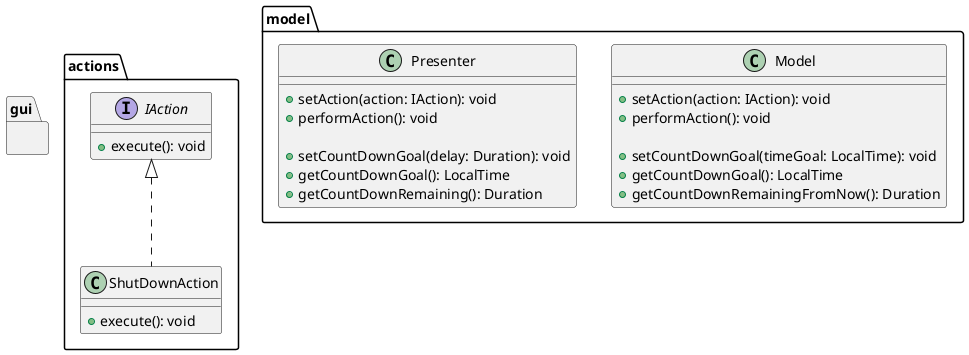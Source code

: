 ﻿@startuml

package actions {
    interface IAction {
        + execute(): void
    }

    class ShutDownAction implements IAction {
        + execute(): void
    }
}


package model {
    class Model {
        + setAction(action: IAction): void
        + performAction(): void

        + setCountDownGoal(timeGoal: LocalTime): void
        + getCountDownGoal(): LocalTime
        + getCountDownRemainingFromNow(): Duration
    }

    class Presenter {
        + setAction(action: IAction): void
        + performAction(): void

        + setCountDownGoal(delay: Duration): void
        + getCountDownGoal(): LocalTime
        + getCountDownRemaining(): Duration
    }
}

package gui {

}



@enduml
